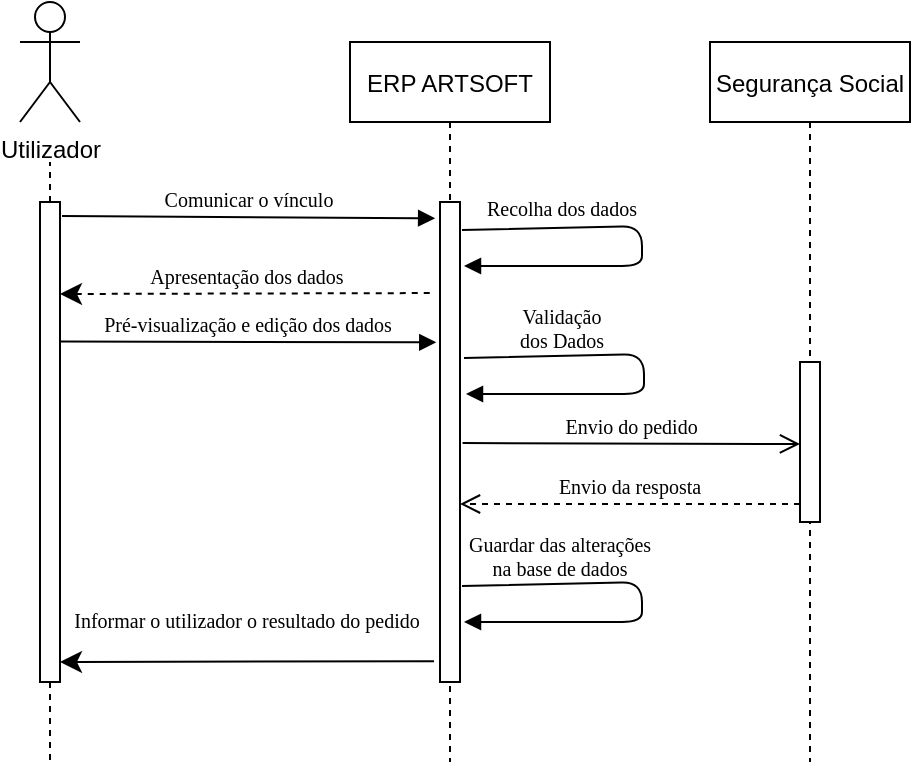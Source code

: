 <mxfile version="20.3.6" type="device"><diagram id="kgpKYQtTHZ0yAKxKKP6v" name="Page-1"><mxGraphModel dx="1128" dy="619" grid="0" gridSize="10" guides="1" tooltips="1" connect="1" arrows="1" fold="1" page="1" pageScale="1" pageWidth="850" pageHeight="1100" math="0" shadow="0"><root><mxCell id="0"/><mxCell id="1" parent="0"/><mxCell id="3nuBFxr9cyL0pnOWT2aG-1" value="ERP ARTSOFT" style="shape=umlLifeline;perimeter=lifelinePerimeter;container=1;collapsible=0;recursiveResize=0;rounded=0;shadow=0;strokeWidth=1;" parent="1" vertex="1"><mxGeometry x="244" y="80" width="100" height="360" as="geometry"/></mxCell><mxCell id="3nuBFxr9cyL0pnOWT2aG-2" value="" style="points=[];perimeter=orthogonalPerimeter;rounded=0;shadow=0;strokeWidth=1;" parent="3nuBFxr9cyL0pnOWT2aG-1" vertex="1"><mxGeometry x="45" y="80" width="10" height="240" as="geometry"/></mxCell><mxCell id="3nuBFxr9cyL0pnOWT2aG-5" value="Segurança Social" style="shape=umlLifeline;perimeter=lifelinePerimeter;container=1;collapsible=0;recursiveResize=0;rounded=0;shadow=0;strokeWidth=1;" parent="1" vertex="1"><mxGeometry x="424" y="80" width="100" height="360" as="geometry"/></mxCell><mxCell id="3nuBFxr9cyL0pnOWT2aG-6" value="" style="points=[];perimeter=orthogonalPerimeter;rounded=0;shadow=0;strokeWidth=1;" parent="3nuBFxr9cyL0pnOWT2aG-5" vertex="1"><mxGeometry x="45" y="160" width="10" height="80" as="geometry"/></mxCell><mxCell id="3nuBFxr9cyL0pnOWT2aG-7" value="Envio da resposta" style="verticalAlign=bottom;endArrow=open;dashed=1;endSize=8;exitX=0;exitY=0.95;shadow=0;strokeWidth=1;fontFamily=Times New Roman;fontSize=10;" parent="1" edge="1"><mxGeometry relative="1" as="geometry"><mxPoint x="299" y="311.0" as="targetPoint"/><mxPoint x="469" y="311.0" as="sourcePoint"/></mxGeometry></mxCell><mxCell id="3nuBFxr9cyL0pnOWT2aG-10" value="Envio do pedido" style="verticalAlign=bottom;endArrow=open;endSize=8;exitX=1.129;exitY=0.524;shadow=0;strokeWidth=1;fontFamily=Times New Roman;fontSize=10;exitDx=0;exitDy=0;exitPerimeter=0;" parent="1" edge="1"><mxGeometry relative="1" as="geometry"><mxPoint x="469" y="281" as="targetPoint"/><mxPoint x="300.29" y="280.56" as="sourcePoint"/></mxGeometry></mxCell><mxCell id="z931-HuLx2X9aF9xXZlb-1" value="Utilizador" style="shape=umlActor;verticalLabelPosition=bottom;verticalAlign=top;html=1;outlineConnect=0;" parent="1" vertex="1"><mxGeometry x="79" y="60" width="30" height="60" as="geometry"/></mxCell><mxCell id="z931-HuLx2X9aF9xXZlb-5" style="edgeStyle=orthogonalEdgeStyle;rounded=0;orthogonalLoop=1;jettySize=auto;html=1;dashed=1;startArrow=none;startFill=0;endArrow=none;endFill=0;" parent="1" source="z931-HuLx2X9aF9xXZlb-3" edge="1"><mxGeometry relative="1" as="geometry"><mxPoint x="94" y="440" as="targetPoint"/></mxGeometry></mxCell><mxCell id="z931-HuLx2X9aF9xXZlb-6" style="edgeStyle=orthogonalEdgeStyle;rounded=0;orthogonalLoop=1;jettySize=auto;html=1;dashed=1;startArrow=none;startFill=0;endArrow=none;endFill=0;" parent="1" source="z931-HuLx2X9aF9xXZlb-3" edge="1"><mxGeometry relative="1" as="geometry"><mxPoint x="94" y="140" as="targetPoint"/></mxGeometry></mxCell><mxCell id="z931-HuLx2X9aF9xXZlb-3" value="" style="points=[];perimeter=orthogonalPerimeter;rounded=0;shadow=0;strokeWidth=1;" parent="1" vertex="1"><mxGeometry x="89" y="160" width="10" height="240" as="geometry"/></mxCell><mxCell id="z931-HuLx2X9aF9xXZlb-4" value="" style="edgeStyle=orthogonalEdgeStyle;rounded=0;orthogonalLoop=1;jettySize=auto;html=1;dashed=1;endArrow=none;endFill=0;" parent="1" edge="1"><mxGeometry relative="1" as="geometry"><mxPoint x="90" y="150" as="targetPoint"/><mxPoint x="90" y="150" as="sourcePoint"/></mxGeometry></mxCell><mxCell id="3nuBFxr9cyL0pnOWT2aG-3" value="Comunicar o vínculo" style="verticalAlign=bottom;startArrow=none;endArrow=block;startSize=8;shadow=0;strokeWidth=1;startFill=0;fontFamily=Times New Roman;fontSize=10;entryX=-0.243;entryY=0.034;entryDx=0;entryDy=0;entryPerimeter=0;" parent="1" target="3nuBFxr9cyL0pnOWT2aG-2" edge="1"><mxGeometry relative="1" as="geometry"><mxPoint x="100" y="167" as="sourcePoint"/><mxPoint x="280" y="167" as="targetPoint"/></mxGeometry></mxCell><mxCell id="z931-HuLx2X9aF9xXZlb-7" value="Apresentação dos dados" style="verticalAlign=bottom;startArrow=classic;endArrow=none;startSize=8;shadow=0;strokeWidth=1;startFill=1;fontSize=10;endFill=0;fontFamily=Times New Roman;entryX=-0.3;entryY=0.208;entryDx=0;entryDy=0;entryPerimeter=0;dashed=1;" parent="1" edge="1"><mxGeometry relative="1" as="geometry"><mxPoint x="99" y="206" as="sourcePoint"/><mxPoint x="286" y="205.52" as="targetPoint"/></mxGeometry></mxCell><mxCell id="z931-HuLx2X9aF9xXZlb-8" value="Pré-visualização e edição dos dados" style="verticalAlign=bottom;startArrow=none;endArrow=block;startSize=8;shadow=0;strokeWidth=1;startFill=0;fontFamily=Times New Roman;fontSize=10;entryX=-0.186;entryY=0.401;entryDx=0;entryDy=0;entryPerimeter=0;" parent="1" edge="1"><mxGeometry relative="1" as="geometry"><mxPoint x="99" y="229.71" as="sourcePoint"/><mxPoint x="287.14" y="230.19" as="targetPoint"/></mxGeometry></mxCell><mxCell id="z931-HuLx2X9aF9xXZlb-9" value="Informar o utilizador o resultado do pedido&#xA;" style="verticalAlign=bottom;startArrow=classic;endArrow=none;startSize=8;shadow=0;strokeWidth=1;startFill=1;fontSize=10;endFill=0;fontFamily=Times New Roman;entryX=-0.3;entryY=0.84;entryDx=0;entryDy=0;entryPerimeter=0;" parent="1" edge="1"><mxGeometry relative="1" as="geometry"><mxPoint x="99" y="390" as="sourcePoint"/><mxPoint x="286" y="389.6" as="targetPoint"/></mxGeometry></mxCell><mxCell id="gD_YNFpwVMtDKi8MlAf7-1" value="Recolha dos dados" style="verticalAlign=bottom;startArrow=none;endArrow=block;startSize=8;shadow=0;strokeWidth=1;startFill=0;fontFamily=Times New Roman;fontSize=10;rounded=1;" edge="1" parent="1"><mxGeometry x="-0.497" y="1" relative="1" as="geometry"><mxPoint x="300" y="174" as="sourcePoint"/><mxPoint x="301" y="192" as="targetPoint"/><Array as="points"><mxPoint x="390" y="172"/><mxPoint x="390" y="192"/></Array><mxPoint as="offset"/></mxGeometry></mxCell><mxCell id="gD_YNFpwVMtDKi8MlAf7-2" value="Validação&#xA;dos Dados&#xA;" style="verticalAlign=bottom;startArrow=none;endArrow=block;startSize=8;shadow=0;strokeWidth=1;startFill=0;fontFamily=Times New Roman;fontSize=10;rounded=1;" edge="1" parent="1"><mxGeometry x="0.518" y="-6" relative="1" as="geometry"><mxPoint x="301" y="238" as="sourcePoint"/><mxPoint x="302" y="256" as="targetPoint"/><Array as="points"><mxPoint x="391" y="236"/><mxPoint x="391" y="256"/></Array><mxPoint as="offset"/></mxGeometry></mxCell><mxCell id="gD_YNFpwVMtDKi8MlAf7-4" value="Guardar das alterações&#xA;na base de dados&#xA;" style="verticalAlign=bottom;startArrow=none;endArrow=block;startSize=8;shadow=0;strokeWidth=1;startFill=0;fontFamily=Times New Roman;fontSize=10;rounded=1;" edge="1" parent="1"><mxGeometry x="0.518" y="-6" relative="1" as="geometry"><mxPoint x="300" y="352" as="sourcePoint"/><mxPoint x="301" y="370" as="targetPoint"/><Array as="points"><mxPoint x="390" y="350"/><mxPoint x="390" y="370"/></Array><mxPoint as="offset"/></mxGeometry></mxCell></root></mxGraphModel></diagram></mxfile>